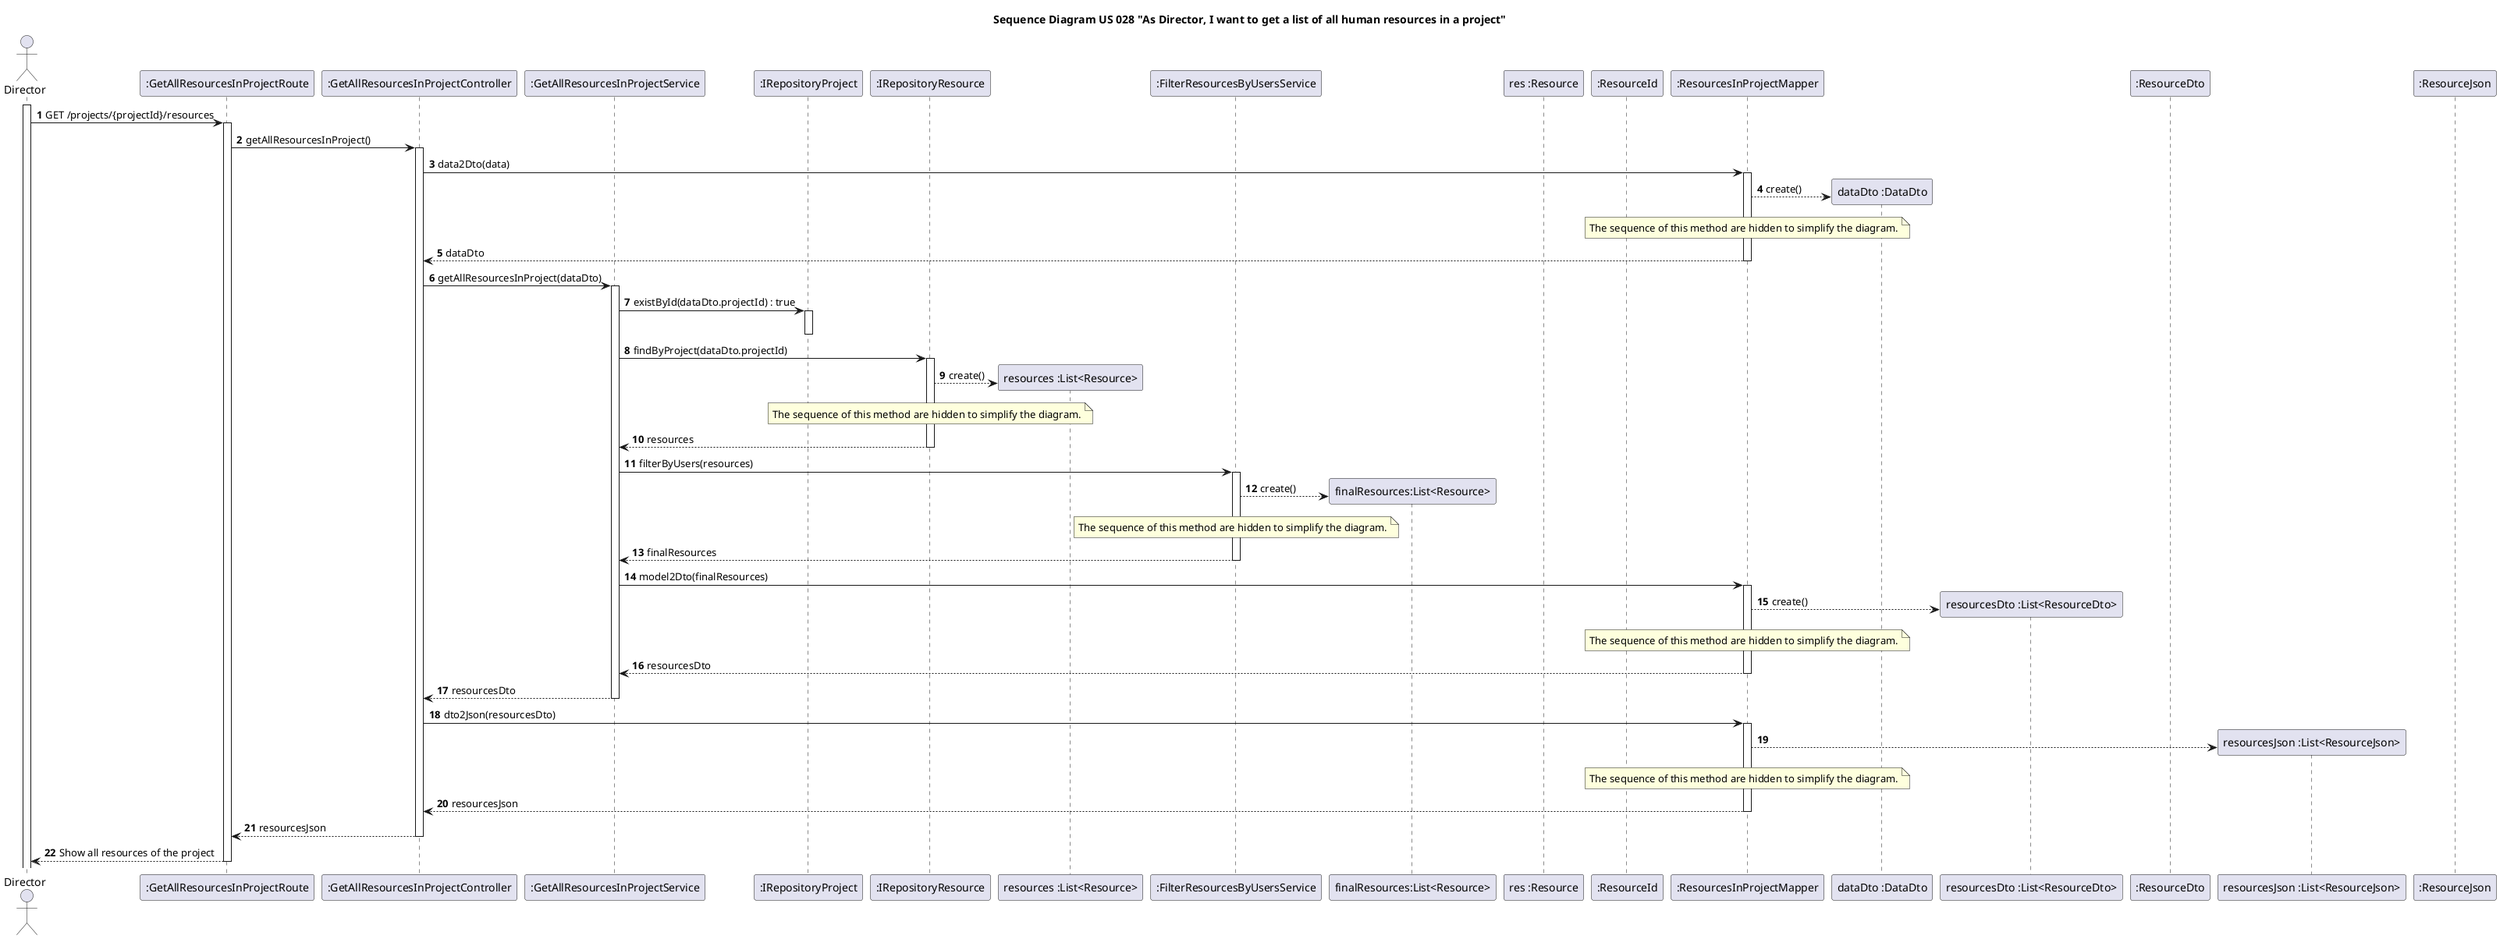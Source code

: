 @startuml
'https://plantuml.com/sequence-diagram

title Sequence Diagram US 028 "As Director, I want to get a list of all human resources in a project"

autoactivate on
autonumber

actor "Director" as actor
participant ":GetAllResourcesInProjectRoute" as route
participant ":GetAllResourcesInProjectController" as ctrl
participant ":GetAllResourcesInProjectService" as srv
participant ":IRepositoryProject" as projrepo
participant ":IRepositoryResource" as resrepo
participant "resources :List<Resource>" as resList
participant ":FilterResourcesByUsersService" as dsrv
participant "finalResources:List<Resource>" as resList2
participant "res :Resource" as res
participant ":ResourceId" as resId
participant ":ResourcesInProjectMapper" as map
participant "dataDto :DataDto" as dataDto
participant "resourcesDto :List<ResourceDto>" as dtoList
participant ":ResourceDto" as dto
participant "resourcesJson :List<ResourceJson>" as jsonList
participant ":ResourceJson" as json

activate actor
autoactivate on

actor -> route : GET /projects/{projectId}/resources
route -> ctrl : getAllResourcesInProject()
ctrl -> map: data2Dto(data)
map --> dataDto**: create()
note over map : The sequence of this method are hidden to simplify the diagram.
map --> ctrl: dataDto
ctrl -> srv : getAllResourcesInProject(dataDto)
srv -> projrepo: existById(dataDto.projectId) : true
deactivate
srv -> resrepo : findByProject(dataDto.projectId)
resrepo --> resList** : create()
note over resrepo : The sequence of this method are hidden to simplify the diagram.
resrepo --> srv : resources
srv -> dsrv : filterByUsers(resources)
dsrv --> resList2** : create()
note over dsrv : The sequence of this method are hidden to simplify the diagram.
dsrv --> srv : finalResources
srv -> map : model2Dto(finalResources)
map --> dtoList** : create()
note over map : The sequence of this method are hidden to simplify the diagram.
map --> srv : resourcesDto
srv --> ctrl : resourcesDto
ctrl -> map : dto2Json(resourcesDto)
map --> jsonList**
note over map : The sequence of this method are hidden to simplify the diagram.
map --> ctrl : resourcesJson
ctrl --> route : resourcesJson
route --> actor : Show all resources of the project


@enduml